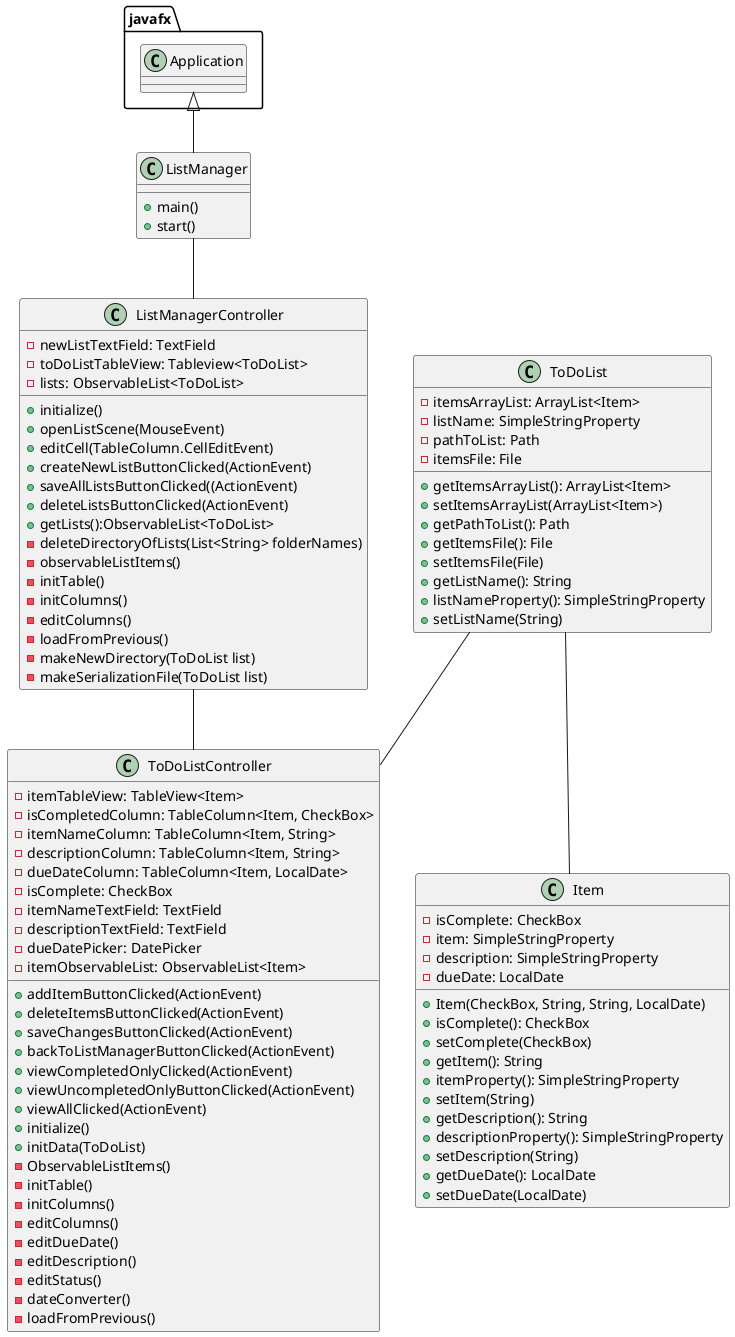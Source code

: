 @startuml
'https://plantuml.com/class-diagram

class ListManager{
    + main()
    + start()
}

class ListManagerController{
    - newListTextField: TextField
    - toDoListTableView: Tableview<ToDoList>
    - lists: ObservableList<ToDoList>

    + initialize()
    + openListScene(MouseEvent)
    + editCell(TableColumn.CellEditEvent)
    + createNewListButtonClicked(ActionEvent)
    + saveAllListsButtonClicked((ActionEvent)
    + deleteListsButtonClicked(ActionEvent)
    + getLists():ObservableList<ToDoList>
    - deleteDirectoryOfLists(List<String> folderNames)
    - observableListItems()
    - initTable()
    - initColumns()
    - editColumns()
    - loadFromPrevious()
    - makeNewDirectory(ToDoList list)
    - makeSerializationFile(ToDoList list)
}

class ToDoList{
    - itemsArrayList: ArrayList<Item>
    - listName: SimpleStringProperty
    - pathToList: Path
    - itemsFile: File

    + getItemsArrayList(): ArrayList<Item>
    + setItemsArrayList(ArrayList<Item>)
    + getPathToList(): Path
    + getItemsFile(): File
    + setItemsFile(File)
    + getListName(): String
    + listNameProperty(): SimpleStringProperty
    + setListName(String)
}

class ToDoListController{
    - itemTableView: TableView<Item>
    - isCompletedColumn: TableColumn<Item, CheckBox>
    - itemNameColumn: TableColumn<Item, String>
    - descriptionColumn: TableColumn<Item, String>
    - dueDateColumn: TableColumn<Item, LocalDate>
    - isComplete: CheckBox
    - itemNameTextField: TextField
    - descriptionTextField: TextField
    - dueDatePicker: DatePicker
    - itemObservableList: ObservableList<Item>

    + addItemButtonClicked(ActionEvent)
    + deleteItemsButtonClicked(ActionEvent)
    + saveChangesButtonClicked(ActionEvent)
    + backToListManagerButtonClicked(ActionEvent)
    + viewCompletedOnlyClicked(ActionEvent)
    + viewUncompletedOnlyButtonClicked(ActionEvent)
    + viewAllClicked(ActionEvent)
    + initialize()
    + initData(ToDoList)
    - ObservableListItems()
    - initTable()
    - initColumns()
    - editColumns()
    - editDueDate()
    - editDescription()
    - editStatus()
    - dateConverter()
    - loadFromPrevious()

}

class Item{
    - isComplete: CheckBox
    - item: SimpleStringProperty
    - description: SimpleStringProperty
    - dueDate: LocalDate

    + Item(CheckBox, String, String, LocalDate)
    + isComplete(): CheckBox
    + setComplete(CheckBox)
    + getItem(): String
    + itemProperty(): SimpleStringProperty
    + setItem(String)
    + getDescription(): String
    + descriptionProperty(): SimpleStringProperty
    + setDescription(String)
    + getDueDate(): LocalDate
    + setDueDate(LocalDate)
}

javafx.Application <|-- ListManager
ListManager -- ListManagerController
ListManagerController -- ToDoListController
ToDoList -- ToDoListController
ToDoList -- Item

@enduml